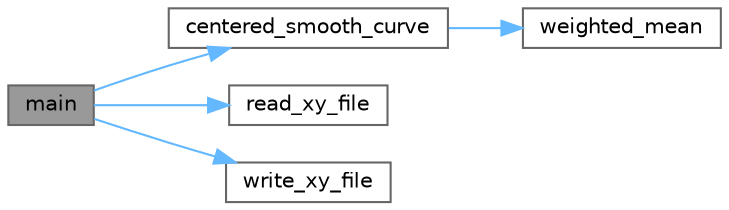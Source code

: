 digraph "main"
{
 // LATEX_PDF_SIZE
  bgcolor="transparent";
  edge [fontname=Helvetica,fontsize=10,labelfontname=Helvetica,labelfontsize=10];
  node [fontname=Helvetica,fontsize=10,shape=box,height=0.2,width=0.4];
  rankdir="LR";
  Node1 [id="Node000001",label="main",height=0.2,width=0.4,color="gray40", fillcolor="grey60", style="filled", fontcolor="black",tooltip=" "];
  Node1 -> Node2 [id="edge1_Node000001_Node000002",color="steelblue1",style="solid",tooltip=" "];
  Node2 [id="Node000002",label="centered_smooth_curve",height=0.2,width=0.4,color="grey40", fillcolor="white", style="filled",URL="$smooth_8cxx.html#a5d240fff5755b9f847009db67956cc75",tooltip=" "];
  Node2 -> Node3 [id="edge2_Node000002_Node000003",color="steelblue1",style="solid",tooltip=" "];
  Node3 [id="Node000003",label="weighted_mean",height=0.2,width=0.4,color="grey40", fillcolor="white", style="filled",URL="$smooth_8cxx.html#ae943b1265db4b7f759e323c1bbb63806",tooltip=" "];
  Node1 -> Node4 [id="edge3_Node000001_Node000004",color="steelblue1",style="solid",tooltip=" "];
  Node4 [id="Node000004",label="read_xy_file",height=0.2,width=0.4,color="grey40", fillcolor="white", style="filled",URL="$smooth_8cxx.html#a1dff39d28dd2eff83ce9d688cd4d6176",tooltip=" "];
  Node1 -> Node5 [id="edge4_Node000001_Node000005",color="steelblue1",style="solid",tooltip=" "];
  Node5 [id="Node000005",label="write_xy_file",height=0.2,width=0.4,color="grey40", fillcolor="white", style="filled",URL="$smooth_8cxx.html#adb293a39bdddc956e4a3d516fa9a9440",tooltip=" "];
}
